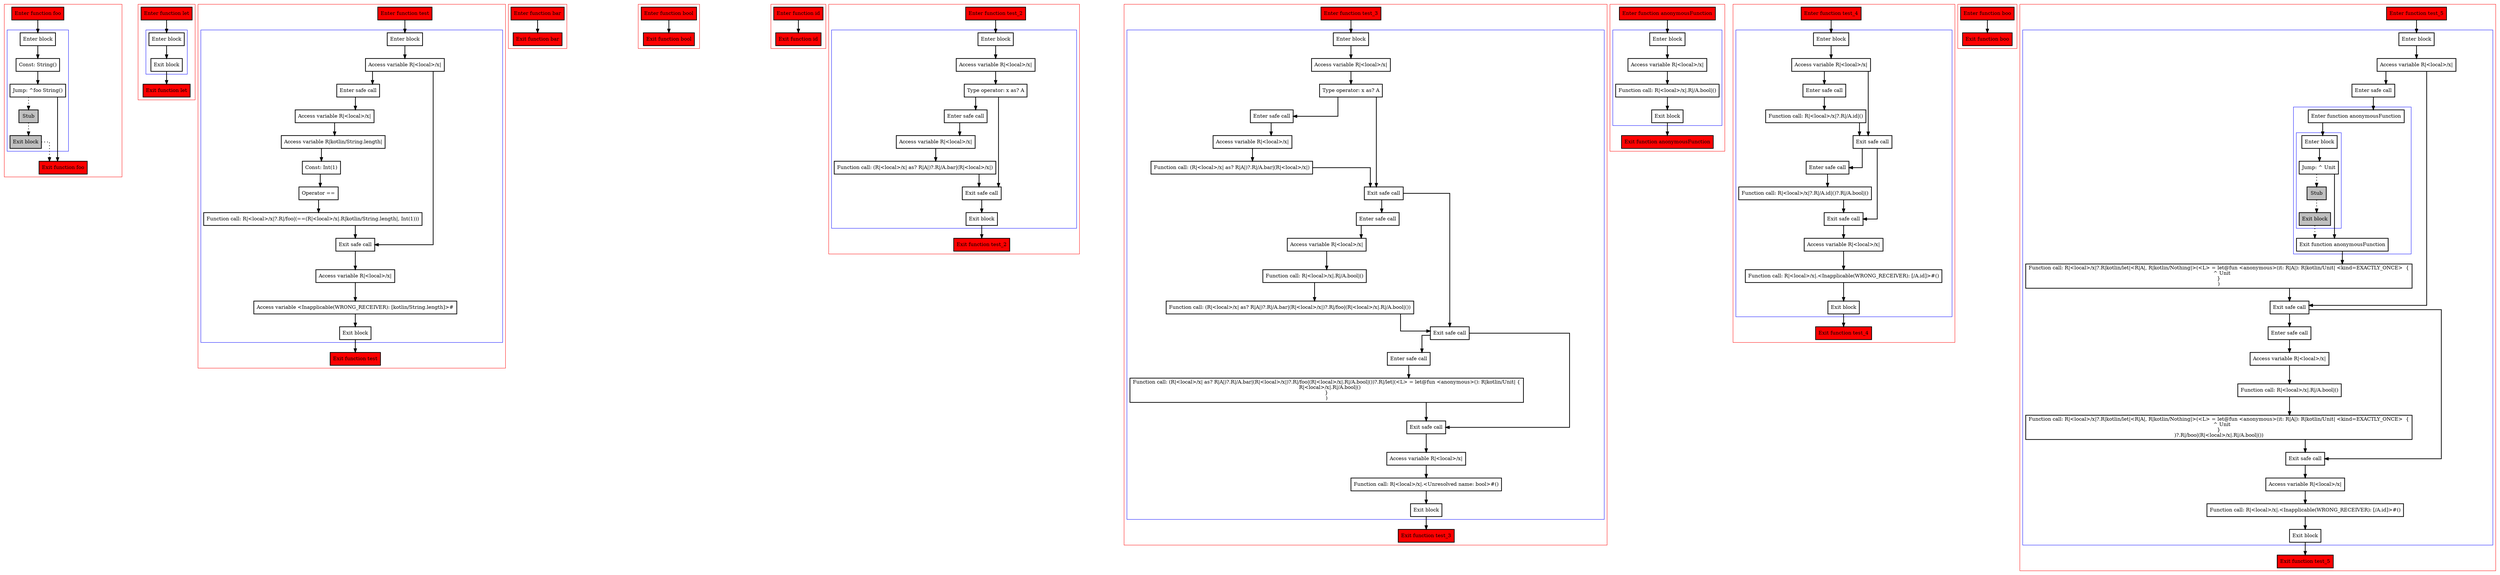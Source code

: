 digraph safeCalls_kt {
  graph [splines=ortho nodesep=3]
  node [shape=box penwidth=2]
  edge [penwidth=2]

  subgraph cluster_0 {
    color=red
    0 [label="Enter function foo" style="filled" fillcolor=red];
    subgraph cluster_1 {
      color=blue
      1 [label="Enter block"];
      2 [label="Const: String()"];
      3 [label="Jump: ^foo String()"];
      4 [label="Stub" style="filled" fillcolor=gray];
      5 [label="Exit block" style="filled" fillcolor=gray];
    }
    6 [label="Exit function foo" style="filled" fillcolor=red];
  }

  0 -> {1};
  1 -> {2};
  2 -> {3};
  3 -> {6};
  3 -> {4} [style=dotted];
  4 -> {5} [style=dotted];
  5 -> {6} [style=dotted];

  subgraph cluster_2 {
    color=red
    7 [label="Enter function let" style="filled" fillcolor=red];
    subgraph cluster_3 {
      color=blue
      8 [label="Enter block"];
      9 [label="Exit block"];
    }
    10 [label="Exit function let" style="filled" fillcolor=red];
  }

  7 -> {8};
  8 -> {9};
  9 -> {10};

  subgraph cluster_4 {
    color=red
    11 [label="Enter function test" style="filled" fillcolor=red];
    subgraph cluster_5 {
      color=blue
      12 [label="Enter block"];
      13 [label="Access variable R|<local>/x|"];
      14 [label="Enter safe call"];
      15 [label="Access variable R|<local>/x|"];
      16 [label="Access variable R|kotlin/String.length|"];
      17 [label="Const: Int(1)"];
      18 [label="Operator =="];
      19 [label="Function call: R|<local>/x|?.R|/foo|(==(R|<local>/x|.R|kotlin/String.length|, Int(1)))"];
      20 [label="Exit safe call"];
      21 [label="Access variable R|<local>/x|"];
      22 [label="Access variable <Inapplicable(WRONG_RECEIVER): [kotlin/String.length]>#"];
      23 [label="Exit block"];
    }
    24 [label="Exit function test" style="filled" fillcolor=red];
  }

  11 -> {12};
  12 -> {13};
  13 -> {14 20};
  14 -> {15};
  15 -> {16};
  16 -> {17};
  17 -> {18};
  18 -> {19};
  19 -> {20};
  20 -> {21};
  21 -> {22};
  22 -> {23};
  23 -> {24};

  subgraph cluster_6 {
    color=red
    25 [label="Enter function bar" style="filled" fillcolor=red];
    26 [label="Exit function bar" style="filled" fillcolor=red];
  }

  25 -> {26};

  subgraph cluster_7 {
    color=red
    27 [label="Enter function bool" style="filled" fillcolor=red];
    28 [label="Exit function bool" style="filled" fillcolor=red];
  }

  27 -> {28};

  subgraph cluster_8 {
    color=red
    29 [label="Enter function id" style="filled" fillcolor=red];
    30 [label="Exit function id" style="filled" fillcolor=red];
  }

  29 -> {30};

  subgraph cluster_9 {
    color=red
    31 [label="Enter function test_2" style="filled" fillcolor=red];
    subgraph cluster_10 {
      color=blue
      32 [label="Enter block"];
      33 [label="Access variable R|<local>/x|"];
      34 [label="Type operator: x as? A"];
      35 [label="Enter safe call"];
      36 [label="Access variable R|<local>/x|"];
      37 [label="Function call: (R|<local>/x| as? R|A|)?.R|/A.bar|(R|<local>/x|)"];
      38 [label="Exit safe call"];
      39 [label="Exit block"];
    }
    40 [label="Exit function test_2" style="filled" fillcolor=red];
  }

  31 -> {32};
  32 -> {33};
  33 -> {34};
  34 -> {35 38};
  35 -> {36};
  36 -> {37};
  37 -> {38};
  38 -> {39};
  39 -> {40};

  subgraph cluster_11 {
    color=red
    41 [label="Enter function test_3" style="filled" fillcolor=red];
    subgraph cluster_12 {
      color=blue
      42 [label="Enter block"];
      43 [label="Access variable R|<local>/x|"];
      44 [label="Type operator: x as? A"];
      45 [label="Enter safe call"];
      46 [label="Access variable R|<local>/x|"];
      47 [label="Function call: (R|<local>/x| as? R|A|)?.R|/A.bar|(R|<local>/x|)"];
      48 [label="Exit safe call"];
      49 [label="Enter safe call"];
      50 [label="Access variable R|<local>/x|"];
      51 [label="Function call: R|<local>/x|.R|/A.bool|()"];
      52 [label="Function call: (R|<local>/x| as? R|A|)?.R|/A.bar|(R|<local>/x|)?.R|/foo|(R|<local>/x|.R|/A.bool|())"];
      53 [label="Exit safe call"];
      54 [label="Enter safe call"];
      55 [label="Function call: (R|<local>/x| as? R|A|)?.R|/A.bar|(R|<local>/x|)?.R|/foo|(R|<local>/x|.R|/A.bool|())?.R|/let|(<L> = let@fun <anonymous>(): R|kotlin/Unit| {
    R|<local>/x|.R|/A.bool|()
}
)"];
      56 [label="Exit safe call"];
      57 [label="Access variable R|<local>/x|"];
      58 [label="Function call: R|<local>/x|.<Unresolved name: bool>#()"];
      59 [label="Exit block"];
    }
    60 [label="Exit function test_3" style="filled" fillcolor=red];
  }

  41 -> {42};
  42 -> {43};
  43 -> {44};
  44 -> {45 48};
  45 -> {46};
  46 -> {47};
  47 -> {48};
  48 -> {49 53};
  49 -> {50};
  50 -> {51};
  51 -> {52};
  52 -> {53};
  53 -> {54 56};
  54 -> {55};
  55 -> {56};
  56 -> {57};
  57 -> {58};
  58 -> {59};
  59 -> {60};

  subgraph cluster_13 {
    color=red
    61 [label="Enter function anonymousFunction" style="filled" fillcolor=red];
    subgraph cluster_14 {
      color=blue
      62 [label="Enter block"];
      63 [label="Access variable R|<local>/x|"];
      64 [label="Function call: R|<local>/x|.R|/A.bool|()"];
      65 [label="Exit block"];
    }
    66 [label="Exit function anonymousFunction" style="filled" fillcolor=red];
  }

  61 -> {62};
  62 -> {63};
  63 -> {64};
  64 -> {65};
  65 -> {66};

  subgraph cluster_15 {
    color=red
    67 [label="Enter function test_4" style="filled" fillcolor=red];
    subgraph cluster_16 {
      color=blue
      68 [label="Enter block"];
      69 [label="Access variable R|<local>/x|"];
      70 [label="Enter safe call"];
      71 [label="Function call: R|<local>/x|?.R|/A.id|()"];
      72 [label="Exit safe call"];
      73 [label="Enter safe call"];
      74 [label="Function call: R|<local>/x|?.R|/A.id|()?.R|/A.bool|()"];
      75 [label="Exit safe call"];
      76 [label="Access variable R|<local>/x|"];
      77 [label="Function call: R|<local>/x|.<Inapplicable(WRONG_RECEIVER): [/A.id]>#()"];
      78 [label="Exit block"];
    }
    79 [label="Exit function test_4" style="filled" fillcolor=red];
  }

  67 -> {68};
  68 -> {69};
  69 -> {70 72};
  70 -> {71};
  71 -> {72};
  72 -> {73 75};
  73 -> {74};
  74 -> {75};
  75 -> {76};
  76 -> {77};
  77 -> {78};
  78 -> {79};

  subgraph cluster_17 {
    color=red
    80 [label="Enter function boo" style="filled" fillcolor=red];
    81 [label="Exit function boo" style="filled" fillcolor=red];
  }

  80 -> {81};

  subgraph cluster_18 {
    color=red
    82 [label="Enter function test_5" style="filled" fillcolor=red];
    subgraph cluster_19 {
      color=blue
      83 [label="Enter block"];
      84 [label="Access variable R|<local>/x|"];
      85 [label="Enter safe call"];
      subgraph cluster_20 {
        color=blue
        86 [label="Enter function anonymousFunction"];
        subgraph cluster_21 {
          color=blue
          87 [label="Enter block"];
          88 [label="Jump: ^ Unit"];
          89 [label="Stub" style="filled" fillcolor=gray];
          90 [label="Exit block" style="filled" fillcolor=gray];
        }
        91 [label="Exit function anonymousFunction"];
      }
      92 [label="Function call: R|<local>/x|?.R|kotlin/let|<R|A|, R|kotlin/Nothing|>(<L> = let@fun <anonymous>(it: R|A|): R|kotlin/Unit| <kind=EXACTLY_ONCE>  {
    ^ Unit
}
)"];
      93 [label="Exit safe call"];
      94 [label="Enter safe call"];
      95 [label="Access variable R|<local>/x|"];
      96 [label="Function call: R|<local>/x|.R|/A.bool|()"];
      97 [label="Function call: R|<local>/x|?.R|kotlin/let|<R|A|, R|kotlin/Nothing|>(<L> = let@fun <anonymous>(it: R|A|): R|kotlin/Unit| <kind=EXACTLY_ONCE>  {
    ^ Unit
}
)?.R|/boo|(R|<local>/x|.R|/A.bool|())"];
      98 [label="Exit safe call"];
      99 [label="Access variable R|<local>/x|"];
      100 [label="Function call: R|<local>/x|.<Inapplicable(WRONG_RECEIVER): [/A.id]>#()"];
      101 [label="Exit block"];
    }
    102 [label="Exit function test_5" style="filled" fillcolor=red];
  }

  82 -> {83};
  83 -> {84};
  84 -> {85 93};
  85 -> {86};
  86 -> {87};
  87 -> {88};
  88 -> {91};
  88 -> {89} [style=dotted];
  89 -> {90} [style=dotted];
  90 -> {91} [style=dotted];
  91 -> {92};
  92 -> {93};
  93 -> {94 98};
  94 -> {95};
  95 -> {96};
  96 -> {97};
  97 -> {98};
  98 -> {99};
  99 -> {100};
  100 -> {101};
  101 -> {102};

}
